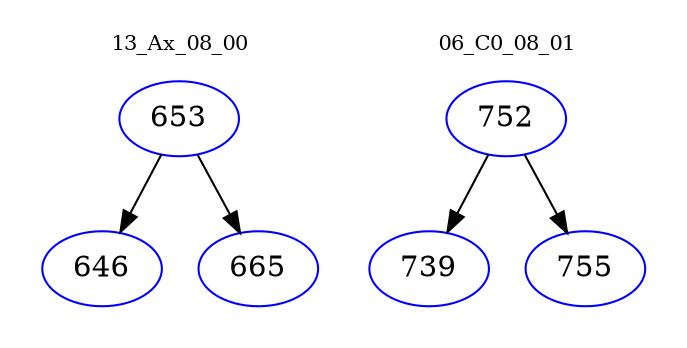 digraph{
subgraph cluster_0 {
color = white
label = "13_Ax_08_00";
fontsize=10;
T0_653 [label="653", color="blue"]
T0_653 -> T0_646 [color="black"]
T0_646 [label="646", color="blue"]
T0_653 -> T0_665 [color="black"]
T0_665 [label="665", color="blue"]
}
subgraph cluster_1 {
color = white
label = "06_C0_08_01";
fontsize=10;
T1_752 [label="752", color="blue"]
T1_752 -> T1_739 [color="black"]
T1_739 [label="739", color="blue"]
T1_752 -> T1_755 [color="black"]
T1_755 [label="755", color="blue"]
}
}
